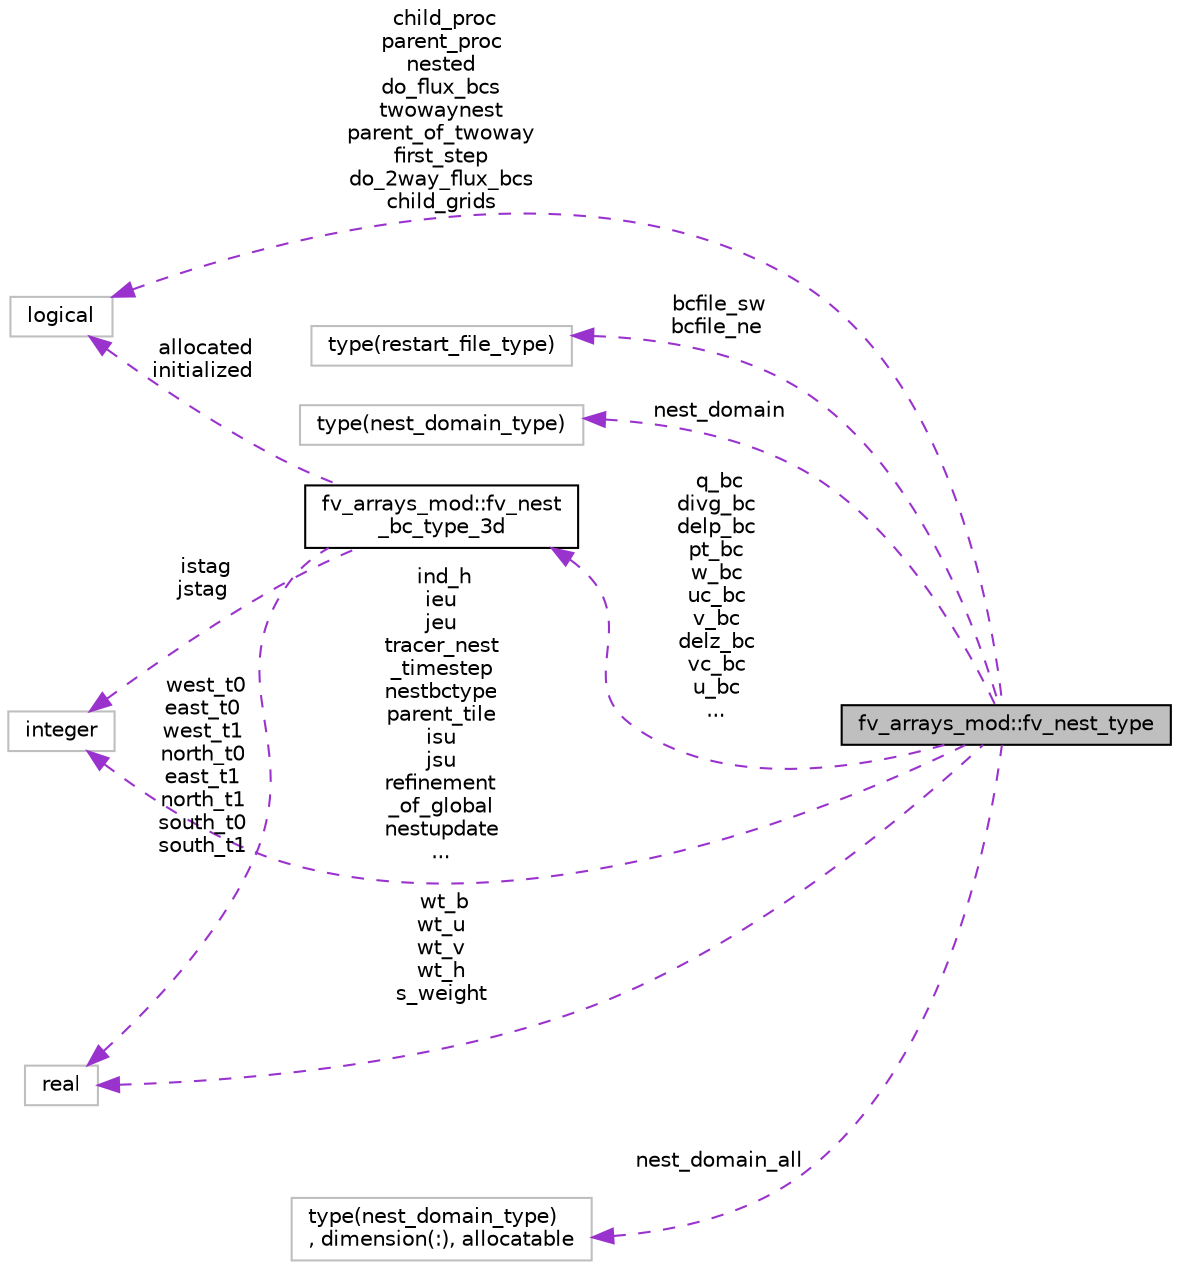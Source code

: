 digraph "fv_arrays_mod::fv_nest_type"
{
 // INTERACTIVE_SVG=YES
  edge [fontname="Helvetica",fontsize="10",labelfontname="Helvetica",labelfontsize="10"];
  node [fontname="Helvetica",fontsize="10",shape=record];
  rankdir="LR";
  Node1 [label="fv_arrays_mod::fv_nest_type",height=0.2,width=0.4,color="black", fillcolor="grey75", style="filled" fontcolor="black"];
  Node2 -> Node1 [dir="back",color="darkorchid3",fontsize="10",style="dashed",label=" child_proc\nparent_proc\nnested\ndo_flux_bcs\ntwowaynest\nparent_of_twoway\nfirst_step\ndo_2way_flux_bcs\nchild_grids" ,fontname="Helvetica"];
  Node2 [label="logical",height=0.2,width=0.4,color="grey75", fillcolor="white", style="filled"];
  Node3 -> Node1 [dir="back",color="darkorchid3",fontsize="10",style="dashed",label=" bcfile_sw\nbcfile_ne" ,fontname="Helvetica"];
  Node3 [label="type(restart_file_type)",height=0.2,width=0.4,color="grey75", fillcolor="white", style="filled"];
  Node4 -> Node1 [dir="back",color="darkorchid3",fontsize="10",style="dashed",label=" nest_domain" ,fontname="Helvetica"];
  Node4 [label="type(nest_domain_type)",height=0.2,width=0.4,color="grey75", fillcolor="white", style="filled"];
  Node5 -> Node1 [dir="back",color="darkorchid3",fontsize="10",style="dashed",label=" q_bc\ndivg_bc\ndelp_bc\npt_bc\nw_bc\nuc_bc\nv_bc\ndelz_bc\nvc_bc\nu_bc\n..." ,fontname="Helvetica"];
  Node5 [label="fv_arrays_mod::fv_nest\l_bc_type_3d",height=0.2,width=0.4,color="black", fillcolor="white", style="filled",URL="$structfv__arrays__mod_1_1fv__nest__bc__type__3d.html"];
  Node2 -> Node5 [dir="back",color="darkorchid3",fontsize="10",style="dashed",label=" allocated\ninitialized" ,fontname="Helvetica"];
  Node6 -> Node5 [dir="back",color="darkorchid3",fontsize="10",style="dashed",label=" istag\njstag" ,fontname="Helvetica"];
  Node6 [label="integer",height=0.2,width=0.4,color="grey75", fillcolor="white", style="filled"];
  Node7 -> Node5 [dir="back",color="darkorchid3",fontsize="10",style="dashed",label=" west_t0\neast_t0\nwest_t1\nnorth_t0\neast_t1\nnorth_t1\nsouth_t0\nsouth_t1" ,fontname="Helvetica"];
  Node7 [label="real",height=0.2,width=0.4,color="grey75", fillcolor="white", style="filled"];
  Node8 -> Node1 [dir="back",color="darkorchid3",fontsize="10",style="dashed",label=" nest_domain_all" ,fontname="Helvetica"];
  Node8 [label="type(nest_domain_type)\l, dimension(:), allocatable",height=0.2,width=0.4,color="grey75", fillcolor="white", style="filled"];
  Node7 -> Node1 [dir="back",color="darkorchid3",fontsize="10",style="dashed",label=" wt_b\nwt_u\nwt_v\nwt_h\ns_weight" ,fontname="Helvetica"];
  Node6 -> Node1 [dir="back",color="darkorchid3",fontsize="10",style="dashed",label=" ind_h\nieu\njeu\ntracer_nest\l_timestep\nnestbctype\nparent_tile\nisu\njsu\nrefinement\l_of_global\nnestupdate\n..." ,fontname="Helvetica"];
}
